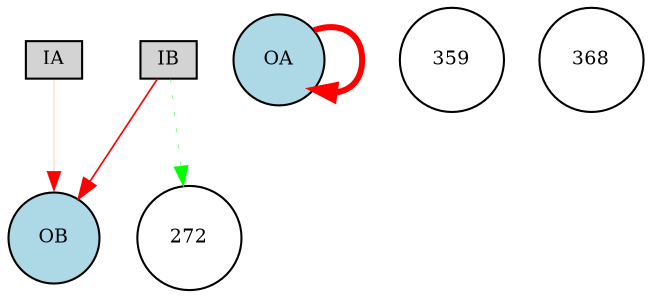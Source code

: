 digraph {
	node [fontsize=9 height=0.2 shape=circle width=0.2]
	IA [fillcolor=lightgray shape=box style=filled]
	IB [fillcolor=lightgray shape=box style=filled]
	OA [fillcolor=lightblue style=filled]
	OB [fillcolor=lightblue style=filled]
	359 [fillcolor=white style=filled]
	368 [fillcolor=white style=filled]
	272 [fillcolor=white style=filled]
	IB -> OB [color=red penwidth=0.7976528696941348 style=solid]
	OA -> OA [color=red penwidth=2.8977317558180147 style=solid]
	IB -> 272 [color=green penwidth=0.2168260725911642 style=dotted]
	IA -> OB [color=red penwidth=0.10280316375774931 style=solid]
}
